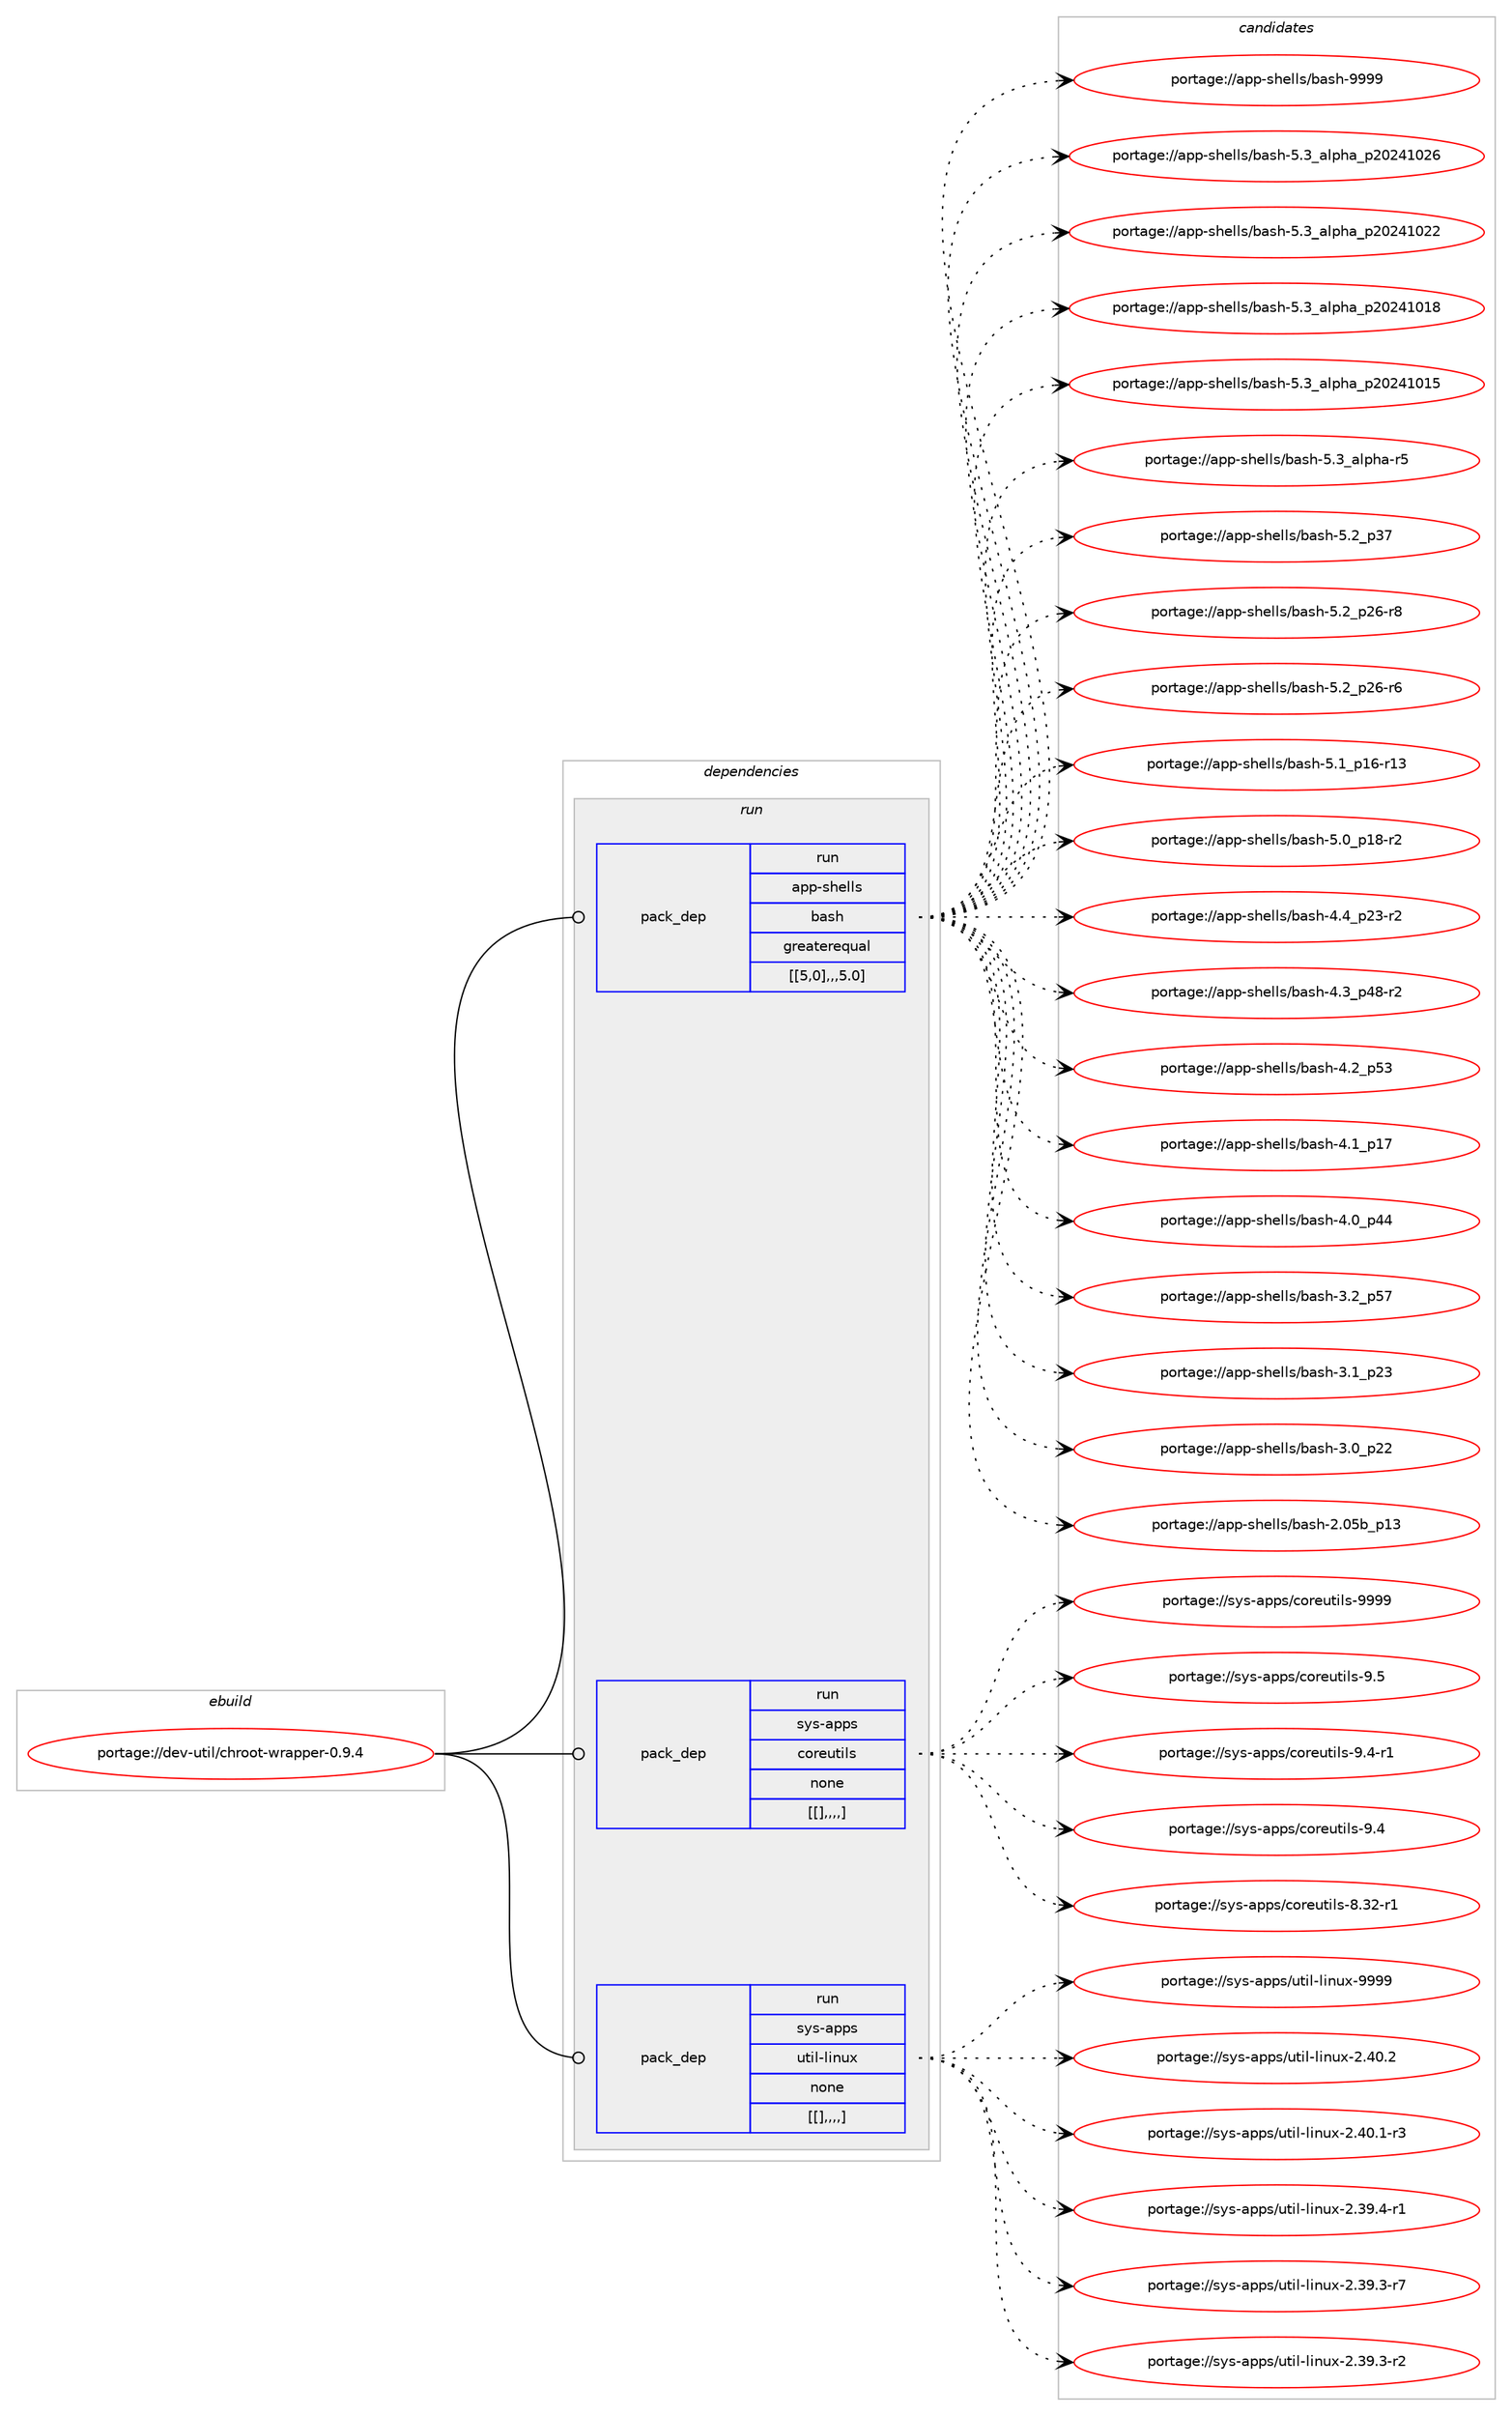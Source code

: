 digraph prolog {

# *************
# Graph options
# *************

newrank=true;
concentrate=true;
compound=true;
graph [rankdir=LR,fontname=Helvetica,fontsize=10,ranksep=1.5];#, ranksep=2.5, nodesep=0.2];
edge  [arrowhead=vee];
node  [fontname=Helvetica,fontsize=10];

# **********
# The ebuild
# **********

subgraph cluster_leftcol {
color=gray;
label=<<i>ebuild</i>>;
id [label="portage://dev-util/chroot-wrapper-0.9.4", color=red, width=4, href="../dev-util/chroot-wrapper-0.9.4.svg"];
}

# ****************
# The dependencies
# ****************

subgraph cluster_midcol {
color=gray;
label=<<i>dependencies</i>>;
subgraph cluster_compile {
fillcolor="#eeeeee";
style=filled;
label=<<i>compile</i>>;
}
subgraph cluster_compileandrun {
fillcolor="#eeeeee";
style=filled;
label=<<i>compile and run</i>>;
}
subgraph cluster_run {
fillcolor="#eeeeee";
style=filled;
label=<<i>run</i>>;
subgraph pack158436 {
dependency224331 [label=<<TABLE BORDER="0" CELLBORDER="1" CELLSPACING="0" CELLPADDING="4" WIDTH="220"><TR><TD ROWSPAN="6" CELLPADDING="30">pack_dep</TD></TR><TR><TD WIDTH="110">run</TD></TR><TR><TD>app-shells</TD></TR><TR><TD>bash</TD></TR><TR><TD>greaterequal</TD></TR><TR><TD>[[5,0],,,5.0]</TD></TR></TABLE>>, shape=none, color=blue];
}
id:e -> dependency224331:w [weight=20,style="solid",arrowhead="odot"];
subgraph pack158439 {
dependency224345 [label=<<TABLE BORDER="0" CELLBORDER="1" CELLSPACING="0" CELLPADDING="4" WIDTH="220"><TR><TD ROWSPAN="6" CELLPADDING="30">pack_dep</TD></TR><TR><TD WIDTH="110">run</TD></TR><TR><TD>sys-apps</TD></TR><TR><TD>coreutils</TD></TR><TR><TD>none</TD></TR><TR><TD>[[],,,,]</TD></TR></TABLE>>, shape=none, color=blue];
}
id:e -> dependency224345:w [weight=20,style="solid",arrowhead="odot"];
subgraph pack158466 {
dependency224373 [label=<<TABLE BORDER="0" CELLBORDER="1" CELLSPACING="0" CELLPADDING="4" WIDTH="220"><TR><TD ROWSPAN="6" CELLPADDING="30">pack_dep</TD></TR><TR><TD WIDTH="110">run</TD></TR><TR><TD>sys-apps</TD></TR><TR><TD>util-linux</TD></TR><TR><TD>none</TD></TR><TR><TD>[[],,,,]</TD></TR></TABLE>>, shape=none, color=blue];
}
id:e -> dependency224373:w [weight=20,style="solid",arrowhead="odot"];
}
}

# **************
# The candidates
# **************

subgraph cluster_choices {
rank=same;
color=gray;
label=<<i>candidates</i>>;

subgraph choice158307 {
color=black;
nodesep=1;
choice97112112451151041011081081154798971151044557575757 [label="portage://app-shells/bash-9999", color=red, width=4,href="../app-shells/bash-9999.svg"];
choice971121124511510410110810811547989711510445534651959710811210497951125048505249485054 [label="portage://app-shells/bash-5.3_alpha_p20241026", color=red, width=4,href="../app-shells/bash-5.3_alpha_p20241026.svg"];
choice971121124511510410110810811547989711510445534651959710811210497951125048505249485050 [label="portage://app-shells/bash-5.3_alpha_p20241022", color=red, width=4,href="../app-shells/bash-5.3_alpha_p20241022.svg"];
choice971121124511510410110810811547989711510445534651959710811210497951125048505249484956 [label="portage://app-shells/bash-5.3_alpha_p20241018", color=red, width=4,href="../app-shells/bash-5.3_alpha_p20241018.svg"];
choice971121124511510410110810811547989711510445534651959710811210497951125048505249484953 [label="portage://app-shells/bash-5.3_alpha_p20241015", color=red, width=4,href="../app-shells/bash-5.3_alpha_p20241015.svg"];
choice9711211245115104101108108115479897115104455346519597108112104974511453 [label="portage://app-shells/bash-5.3_alpha-r5", color=red, width=4,href="../app-shells/bash-5.3_alpha-r5.svg"];
choice971121124511510410110810811547989711510445534650951125155 [label="portage://app-shells/bash-5.2_p37", color=red, width=4,href="../app-shells/bash-5.2_p37.svg"];
choice9711211245115104101108108115479897115104455346509511250544511456 [label="portage://app-shells/bash-5.2_p26-r8", color=red, width=4,href="../app-shells/bash-5.2_p26-r8.svg"];
choice9711211245115104101108108115479897115104455346509511250544511454 [label="portage://app-shells/bash-5.2_p26-r6", color=red, width=4,href="../app-shells/bash-5.2_p26-r6.svg"];
choice971121124511510410110810811547989711510445534649951124954451144951 [label="portage://app-shells/bash-5.1_p16-r13", color=red, width=4,href="../app-shells/bash-5.1_p16-r13.svg"];
choice9711211245115104101108108115479897115104455346489511249564511450 [label="portage://app-shells/bash-5.0_p18-r2", color=red, width=4,href="../app-shells/bash-5.0_p18-r2.svg"];
choice9711211245115104101108108115479897115104455246529511250514511450 [label="portage://app-shells/bash-4.4_p23-r2", color=red, width=4,href="../app-shells/bash-4.4_p23-r2.svg"];
choice9711211245115104101108108115479897115104455246519511252564511450 [label="portage://app-shells/bash-4.3_p48-r2", color=red, width=4,href="../app-shells/bash-4.3_p48-r2.svg"];
choice971121124511510410110810811547989711510445524650951125351 [label="portage://app-shells/bash-4.2_p53", color=red, width=4,href="../app-shells/bash-4.2_p53.svg"];
choice971121124511510410110810811547989711510445524649951124955 [label="portage://app-shells/bash-4.1_p17", color=red, width=4,href="../app-shells/bash-4.1_p17.svg"];
choice971121124511510410110810811547989711510445524648951125252 [label="portage://app-shells/bash-4.0_p44", color=red, width=4,href="../app-shells/bash-4.0_p44.svg"];
choice971121124511510410110810811547989711510445514650951125355 [label="portage://app-shells/bash-3.2_p57", color=red, width=4,href="../app-shells/bash-3.2_p57.svg"];
choice971121124511510410110810811547989711510445514649951125051 [label="portage://app-shells/bash-3.1_p23", color=red, width=4,href="../app-shells/bash-3.1_p23.svg"];
choice971121124511510410110810811547989711510445514648951125050 [label="portage://app-shells/bash-3.0_p22", color=red, width=4,href="../app-shells/bash-3.0_p22.svg"];
choice9711211245115104101108108115479897115104455046485398951124951 [label="portage://app-shells/bash-2.05b_p13", color=red, width=4,href="../app-shells/bash-2.05b_p13.svg"];
dependency224331:e -> choice97112112451151041011081081154798971151044557575757:w [style=dotted,weight="100"];
dependency224331:e -> choice971121124511510410110810811547989711510445534651959710811210497951125048505249485054:w [style=dotted,weight="100"];
dependency224331:e -> choice971121124511510410110810811547989711510445534651959710811210497951125048505249485050:w [style=dotted,weight="100"];
dependency224331:e -> choice971121124511510410110810811547989711510445534651959710811210497951125048505249484956:w [style=dotted,weight="100"];
dependency224331:e -> choice971121124511510410110810811547989711510445534651959710811210497951125048505249484953:w [style=dotted,weight="100"];
dependency224331:e -> choice9711211245115104101108108115479897115104455346519597108112104974511453:w [style=dotted,weight="100"];
dependency224331:e -> choice971121124511510410110810811547989711510445534650951125155:w [style=dotted,weight="100"];
dependency224331:e -> choice9711211245115104101108108115479897115104455346509511250544511456:w [style=dotted,weight="100"];
dependency224331:e -> choice9711211245115104101108108115479897115104455346509511250544511454:w [style=dotted,weight="100"];
dependency224331:e -> choice971121124511510410110810811547989711510445534649951124954451144951:w [style=dotted,weight="100"];
dependency224331:e -> choice9711211245115104101108108115479897115104455346489511249564511450:w [style=dotted,weight="100"];
dependency224331:e -> choice9711211245115104101108108115479897115104455246529511250514511450:w [style=dotted,weight="100"];
dependency224331:e -> choice9711211245115104101108108115479897115104455246519511252564511450:w [style=dotted,weight="100"];
dependency224331:e -> choice971121124511510410110810811547989711510445524650951125351:w [style=dotted,weight="100"];
dependency224331:e -> choice971121124511510410110810811547989711510445524649951124955:w [style=dotted,weight="100"];
dependency224331:e -> choice971121124511510410110810811547989711510445524648951125252:w [style=dotted,weight="100"];
dependency224331:e -> choice971121124511510410110810811547989711510445514650951125355:w [style=dotted,weight="100"];
dependency224331:e -> choice971121124511510410110810811547989711510445514649951125051:w [style=dotted,weight="100"];
dependency224331:e -> choice971121124511510410110810811547989711510445514648951125050:w [style=dotted,weight="100"];
dependency224331:e -> choice9711211245115104101108108115479897115104455046485398951124951:w [style=dotted,weight="100"];
}
subgraph choice158316 {
color=black;
nodesep=1;
choice115121115459711211211547991111141011171161051081154557575757 [label="portage://sys-apps/coreutils-9999", color=red, width=4,href="../sys-apps/coreutils-9999.svg"];
choice1151211154597112112115479911111410111711610510811545574653 [label="portage://sys-apps/coreutils-9.5", color=red, width=4,href="../sys-apps/coreutils-9.5.svg"];
choice11512111545971121121154799111114101117116105108115455746524511449 [label="portage://sys-apps/coreutils-9.4-r1", color=red, width=4,href="../sys-apps/coreutils-9.4-r1.svg"];
choice1151211154597112112115479911111410111711610510811545574652 [label="portage://sys-apps/coreutils-9.4", color=red, width=4,href="../sys-apps/coreutils-9.4.svg"];
choice1151211154597112112115479911111410111711610510811545564651504511449 [label="portage://sys-apps/coreutils-8.32-r1", color=red, width=4,href="../sys-apps/coreutils-8.32-r1.svg"];
dependency224345:e -> choice115121115459711211211547991111141011171161051081154557575757:w [style=dotted,weight="100"];
dependency224345:e -> choice1151211154597112112115479911111410111711610510811545574653:w [style=dotted,weight="100"];
dependency224345:e -> choice11512111545971121121154799111114101117116105108115455746524511449:w [style=dotted,weight="100"];
dependency224345:e -> choice1151211154597112112115479911111410111711610510811545574652:w [style=dotted,weight="100"];
dependency224345:e -> choice1151211154597112112115479911111410111711610510811545564651504511449:w [style=dotted,weight="100"];
}
subgraph choice158324 {
color=black;
nodesep=1;
choice115121115459711211211547117116105108451081051101171204557575757 [label="portage://sys-apps/util-linux-9999", color=red, width=4,href="../sys-apps/util-linux-9999.svg"];
choice1151211154597112112115471171161051084510810511011712045504652484650 [label="portage://sys-apps/util-linux-2.40.2", color=red, width=4,href="../sys-apps/util-linux-2.40.2.svg"];
choice11512111545971121121154711711610510845108105110117120455046524846494511451 [label="portage://sys-apps/util-linux-2.40.1-r3", color=red, width=4,href="../sys-apps/util-linux-2.40.1-r3.svg"];
choice11512111545971121121154711711610510845108105110117120455046515746524511449 [label="portage://sys-apps/util-linux-2.39.4-r1", color=red, width=4,href="../sys-apps/util-linux-2.39.4-r1.svg"];
choice11512111545971121121154711711610510845108105110117120455046515746514511455 [label="portage://sys-apps/util-linux-2.39.3-r7", color=red, width=4,href="../sys-apps/util-linux-2.39.3-r7.svg"];
choice11512111545971121121154711711610510845108105110117120455046515746514511450 [label="portage://sys-apps/util-linux-2.39.3-r2", color=red, width=4,href="../sys-apps/util-linux-2.39.3-r2.svg"];
dependency224373:e -> choice115121115459711211211547117116105108451081051101171204557575757:w [style=dotted,weight="100"];
dependency224373:e -> choice1151211154597112112115471171161051084510810511011712045504652484650:w [style=dotted,weight="100"];
dependency224373:e -> choice11512111545971121121154711711610510845108105110117120455046524846494511451:w [style=dotted,weight="100"];
dependency224373:e -> choice11512111545971121121154711711610510845108105110117120455046515746524511449:w [style=dotted,weight="100"];
dependency224373:e -> choice11512111545971121121154711711610510845108105110117120455046515746514511455:w [style=dotted,weight="100"];
dependency224373:e -> choice11512111545971121121154711711610510845108105110117120455046515746514511450:w [style=dotted,weight="100"];
}
}

}
